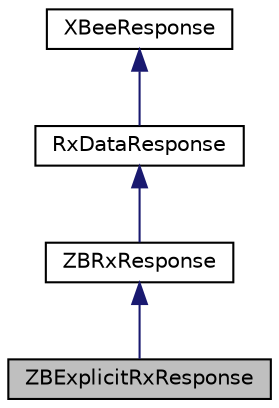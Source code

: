 digraph "ZBExplicitRxResponse"
{
  edge [fontname="Helvetica",fontsize="10",labelfontname="Helvetica",labelfontsize="10"];
  node [fontname="Helvetica",fontsize="10",shape=record];
  Node4 [label="ZBExplicitRxResponse",height=0.2,width=0.4,color="black", fillcolor="grey75", style="filled", fontcolor="black"];
  Node5 -> Node4 [dir="back",color="midnightblue",fontsize="10",style="solid"];
  Node5 [label="ZBRxResponse",height=0.2,width=0.4,color="black", fillcolor="white", style="filled",URL="$class_z_b_rx_response.html"];
  Node6 -> Node5 [dir="back",color="midnightblue",fontsize="10",style="solid"];
  Node6 [label="RxDataResponse",height=0.2,width=0.4,color="black", fillcolor="white", style="filled",URL="$class_rx_data_response.html"];
  Node7 -> Node6 [dir="back",color="midnightblue",fontsize="10",style="solid"];
  Node7 [label="XBeeResponse",height=0.2,width=0.4,color="black", fillcolor="white", style="filled",URL="$class_x_bee_response.html"];
}
